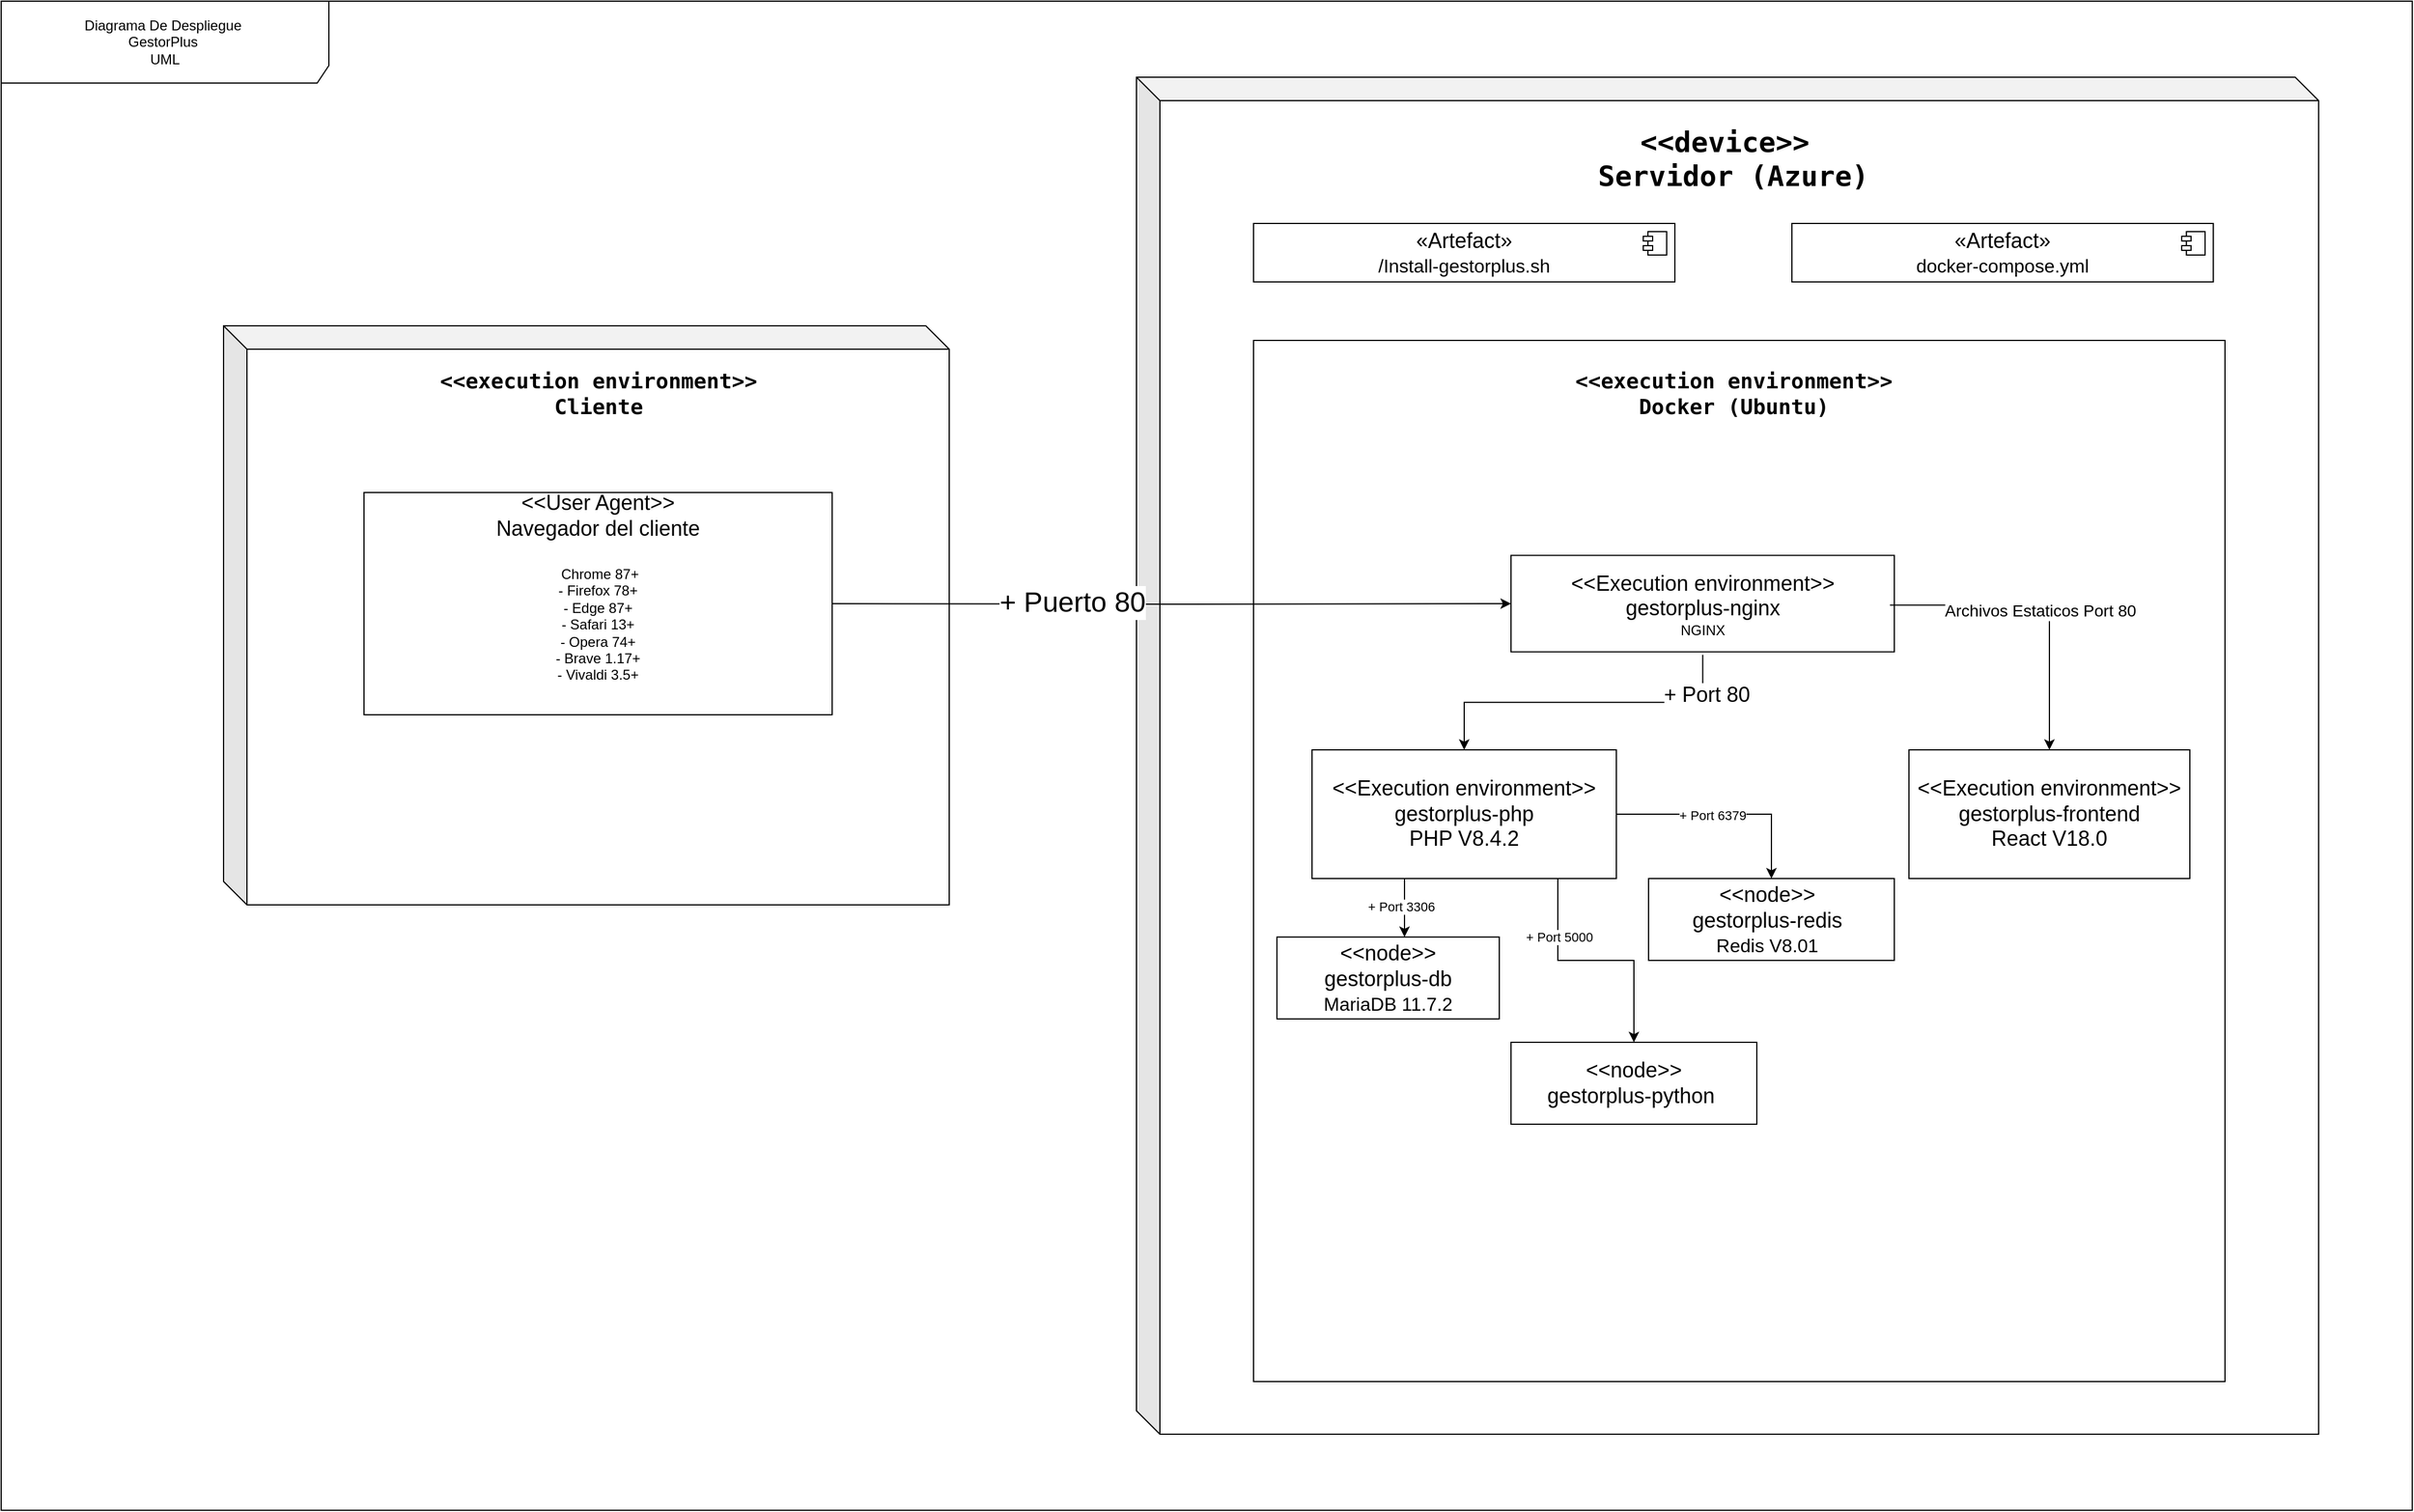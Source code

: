 <mxfile version="26.2.15">
  <diagram name="Page-1" id="gBuXeEMzGLobaRO9ZcyV">
    <mxGraphModel dx="2290" dy="1784" grid="1" gridSize="10" guides="1" tooltips="1" connect="1" arrows="1" fold="1" page="1" pageScale="1" pageWidth="850" pageHeight="1100" math="0" shadow="0">
      <root>
        <mxCell id="0" />
        <mxCell id="1" parent="0" />
        <mxCell id="LmlImwjyLTfHuN8JUYVU-1" value="Diagrama De Despliegue&amp;nbsp;&lt;div&gt;GestorPlus&amp;nbsp;&lt;/div&gt;&lt;div&gt;UML&lt;/div&gt;" style="shape=umlFrame;whiteSpace=wrap;html=1;pointerEvents=0;width=280;height=70;" parent="1" vertex="1">
          <mxGeometry x="-410" y="-160" width="2060" height="1290" as="geometry" />
        </mxCell>
        <mxCell id="LmlImwjyLTfHuN8JUYVU-43" value="" style="shape=cube;whiteSpace=wrap;html=1;boundedLbl=1;backgroundOutline=1;darkOpacity=0.05;darkOpacity2=0.1;" parent="1" vertex="1">
          <mxGeometry x="560" y="-95" width="1010" height="1160" as="geometry" />
        </mxCell>
        <mxCell id="LmlImwjyLTfHuN8JUYVU-44" value="&lt;strong data-end=&quot;345&quot; data-start=&quot;308&quot;&gt;&lt;code data-end=&quot;343&quot; data-start=&quot;310&quot;&gt;&lt;font style=&quot;font-size: 24px;&quot;&gt;&amp;lt;&amp;lt;device&amp;gt;&amp;gt;&amp;nbsp;&lt;/font&gt;&lt;/code&gt;&lt;/strong&gt;&lt;div&gt;&lt;strong data-end=&quot;345&quot; data-start=&quot;308&quot;&gt;&lt;code data-end=&quot;343&quot; data-start=&quot;310&quot;&gt;&lt;font style=&quot;font-size: 24px;&quot;&gt;Servidor (Azure)&lt;/font&gt;&lt;/code&gt;&lt;/strong&gt;&lt;/div&gt;" style="text;html=1;align=center;verticalAlign=middle;whiteSpace=wrap;rounded=0;" parent="1" vertex="1">
          <mxGeometry x="840" y="-60" width="460" height="70" as="geometry" />
        </mxCell>
        <mxCell id="LmlImwjyLTfHuN8JUYVU-46" value="&lt;div&gt;&lt;font style=&quot;font-size: 18px;&quot;&gt;«Artefact»&lt;br&gt;&lt;/font&gt;&lt;/div&gt;&lt;font size=&quot;3&quot;&gt;/Install-gestorplus.sh&lt;/font&gt;" style="html=1;dropTarget=0;whiteSpace=wrap;" parent="1" vertex="1">
          <mxGeometry x="660" y="30" width="360" height="50" as="geometry" />
        </mxCell>
        <mxCell id="LmlImwjyLTfHuN8JUYVU-47" value="" style="shape=module;jettyWidth=8;jettyHeight=4;" parent="LmlImwjyLTfHuN8JUYVU-46" vertex="1">
          <mxGeometry x="1" width="20" height="20" relative="1" as="geometry">
            <mxPoint x="-27" y="7" as="offset" />
          </mxGeometry>
        </mxCell>
        <mxCell id="LmlImwjyLTfHuN8JUYVU-64" value="" style="shape=cube;whiteSpace=wrap;html=1;boundedLbl=1;backgroundOutline=1;darkOpacity=0.05;darkOpacity2=0.1;" parent="1" vertex="1">
          <mxGeometry x="-220" y="117.5" width="620" height="495" as="geometry" />
        </mxCell>
        <mxCell id="LmlImwjyLTfHuN8JUYVU-66" value="&lt;strong data-end=&quot;852&quot; data-start=&quot;814&quot;&gt;&lt;code data-end=&quot;850&quot; data-start=&quot;816&quot;&gt;&lt;font style=&quot;font-size: 18px;&quot;&gt;&amp;lt;&amp;lt;execution environment&amp;gt;&amp;gt; Cliente&lt;/font&gt;&lt;/code&gt;&lt;/strong&gt;" style="text;html=1;align=center;verticalAlign=middle;whiteSpace=wrap;rounded=0;" parent="1" vertex="1">
          <mxGeometry x="-67.5" y="160" width="335" height="30" as="geometry" />
        </mxCell>
        <mxCell id="LmlImwjyLTfHuN8JUYVU-67" value="&lt;div&gt;&lt;font style=&quot;font-size: 18px;&quot;&gt;«Artefact»&lt;br&gt;&lt;/font&gt;&lt;/div&gt;&lt;font size=&quot;3&quot;&gt;docker-compose.yml&lt;/font&gt;" style="html=1;dropTarget=0;whiteSpace=wrap;" parent="1" vertex="1">
          <mxGeometry x="1120" y="30" width="360" height="50" as="geometry" />
        </mxCell>
        <mxCell id="LmlImwjyLTfHuN8JUYVU-68" value="" style="shape=module;jettyWidth=8;jettyHeight=4;" parent="LmlImwjyLTfHuN8JUYVU-67" vertex="1">
          <mxGeometry x="1" width="20" height="20" relative="1" as="geometry">
            <mxPoint x="-27" y="7" as="offset" />
          </mxGeometry>
        </mxCell>
        <mxCell id="LmlImwjyLTfHuN8JUYVU-71" value="" style="rounded=0;whiteSpace=wrap;html=1;" parent="1" vertex="1">
          <mxGeometry x="-100" y="260" width="400" height="190" as="geometry" />
        </mxCell>
        <mxCell id="LmlImwjyLTfHuN8JUYVU-72" value="&lt;span style=&quot;font-size: 18px;&quot;&gt;&amp;lt;&amp;lt;User Agent&amp;gt;&amp;gt;&lt;/span&gt;&lt;div&gt;&lt;span style=&quot;font-size: 18px;&quot;&gt;Navegador del cliente&lt;/span&gt;&lt;/div&gt;" style="text;html=1;align=center;verticalAlign=middle;whiteSpace=wrap;rounded=0;" parent="1" vertex="1">
          <mxGeometry x="-20" y="260" width="240" height="40" as="geometry" />
        </mxCell>
        <mxCell id="LmlImwjyLTfHuN8JUYVU-73" value="&lt;div&gt;&lt;div&gt;&amp;nbsp;Chrome 87+&lt;/div&gt;&lt;div&gt;- Firefox 78+&lt;/div&gt;&lt;div&gt;- Edge 87+&lt;/div&gt;&lt;div&gt;- Safari 13+&lt;/div&gt;&lt;div&gt;- Opera 74+&lt;/div&gt;&lt;div&gt;- Brave 1.17+&lt;/div&gt;&lt;div&gt;- Vivaldi 3.5+&lt;/div&gt;&lt;/div&gt;&lt;div&gt;&lt;br&gt;&lt;/div&gt;" style="text;html=1;align=center;verticalAlign=middle;whiteSpace=wrap;rounded=0;" parent="1" vertex="1">
          <mxGeometry x="-100" y="310" width="400" height="140" as="geometry" />
        </mxCell>
        <mxCell id="LmlImwjyLTfHuN8JUYVU-104" value="" style="rounded=0;whiteSpace=wrap;html=1;" parent="1" vertex="1">
          <mxGeometry x="660" y="130" width="830" height="890" as="geometry" />
        </mxCell>
        <mxCell id="LmlImwjyLTfHuN8JUYVU-105" style="edgeStyle=orthogonalEdgeStyle;rounded=0;orthogonalLoop=1;jettySize=auto;html=1;entryX=0;entryY=0.5;entryDx=0;entryDy=0;" parent="1" target="LmlImwjyLTfHuN8JUYVU-108" edge="1">
          <mxGeometry relative="1" as="geometry">
            <mxPoint x="300" y="355" as="sourcePoint" />
            <mxPoint x="955" y="355" as="targetPoint" />
          </mxGeometry>
        </mxCell>
        <mxCell id="LmlImwjyLTfHuN8JUYVU-106" value="&lt;font style=&quot;font-size: 24px;&quot;&gt;+ Puerto 80&lt;/font&gt;" style="edgeLabel;html=1;align=center;verticalAlign=middle;resizable=0;points=[];" parent="LmlImwjyLTfHuN8JUYVU-105" vertex="1" connectable="0">
          <mxGeometry x="-0.293" y="2" relative="1" as="geometry">
            <mxPoint as="offset" />
          </mxGeometry>
        </mxCell>
        <mxCell id="LmlImwjyLTfHuN8JUYVU-107" value="&lt;strong data-end=&quot;852&quot; data-start=&quot;814&quot;&gt;&lt;code data-end=&quot;850&quot; data-start=&quot;816&quot;&gt;&lt;font style=&quot;font-size: 18px;&quot;&gt;&amp;lt;&amp;lt;execution environment&amp;gt;&amp;gt; Docker (Ubuntu)&lt;/font&gt;&lt;/code&gt;&lt;/strong&gt;" style="text;html=1;align=center;verticalAlign=middle;whiteSpace=wrap;rounded=0;" parent="1" vertex="1">
          <mxGeometry x="902.5" y="150" width="335" height="50" as="geometry" />
        </mxCell>
        <mxCell id="LmlImwjyLTfHuN8JUYVU-108" value="" style="rounded=0;whiteSpace=wrap;html=1;" parent="1" vertex="1">
          <mxGeometry x="880" y="313.75" width="327.5" height="82.5" as="geometry" />
        </mxCell>
        <mxCell id="LmlImwjyLTfHuN8JUYVU-112" style="edgeStyle=orthogonalEdgeStyle;rounded=0;orthogonalLoop=1;jettySize=auto;html=1;entryX=0.5;entryY=0;entryDx=0;entryDy=0;" parent="1" source="LmlImwjyLTfHuN8JUYVU-109" target="LmlImwjyLTfHuN8JUYVU-110" edge="1">
          <mxGeometry relative="1" as="geometry" />
        </mxCell>
        <mxCell id="LmlImwjyLTfHuN8JUYVU-113" value="&lt;font style=&quot;font-size: 14px;&quot;&gt;Archivos Estaticos Port 80&lt;/font&gt;" style="edgeLabel;html=1;align=center;verticalAlign=middle;resizable=0;points=[];" parent="LmlImwjyLTfHuN8JUYVU-112" vertex="1" connectable="0">
          <mxGeometry x="-0.017" y="-4" relative="1" as="geometry">
            <mxPoint as="offset" />
          </mxGeometry>
        </mxCell>
        <mxCell id="LmlImwjyLTfHuN8JUYVU-117" style="edgeStyle=orthogonalEdgeStyle;rounded=0;orthogonalLoop=1;jettySize=auto;html=1;entryX=0.5;entryY=0;entryDx=0;entryDy=0;" parent="1" source="LmlImwjyLTfHuN8JUYVU-109" target="LmlImwjyLTfHuN8JUYVU-116" edge="1">
          <mxGeometry relative="1" as="geometry" />
        </mxCell>
        <mxCell id="LmlImwjyLTfHuN8JUYVU-118" value="&lt;font style=&quot;font-size: 18px;&quot;&gt;+ Port 80&lt;/font&gt;" style="edgeLabel;html=1;align=center;verticalAlign=middle;resizable=0;points=[];" parent="LmlImwjyLTfHuN8JUYVU-117" vertex="1" connectable="0">
          <mxGeometry x="-0.763" y="3" relative="1" as="geometry">
            <mxPoint as="offset" />
          </mxGeometry>
        </mxCell>
        <mxCell id="LmlImwjyLTfHuN8JUYVU-109" value="&lt;font style=&quot;font-size: 18px;&quot;&gt;&amp;lt;&amp;lt;Execution environment&amp;gt;&amp;gt;&lt;br&gt;gestorplus-nginx&lt;/font&gt;&lt;div&gt;NGINX&lt;/div&gt;" style="text;html=1;align=center;verticalAlign=middle;whiteSpace=wrap;rounded=0;" parent="1" vertex="1">
          <mxGeometry x="883.75" y="313.75" width="320" height="85" as="geometry" />
        </mxCell>
        <mxCell id="LmlImwjyLTfHuN8JUYVU-110" value="" style="rounded=0;whiteSpace=wrap;html=1;" parent="1" vertex="1">
          <mxGeometry x="1220" y="480" width="240" height="110" as="geometry" />
        </mxCell>
        <mxCell id="LmlImwjyLTfHuN8JUYVU-111" value="&lt;font style=&quot;font-size: 18px;&quot;&gt;&amp;lt;&amp;lt;Execution environment&amp;gt;&amp;gt;&lt;br&gt;gestorplus-frontend&lt;/font&gt;&lt;div&gt;&lt;span style=&quot;font-size: 18px;&quot;&gt;React V18.0&lt;/span&gt;&lt;/div&gt;" style="text;html=1;align=center;verticalAlign=middle;whiteSpace=wrap;rounded=0;" parent="1" vertex="1">
          <mxGeometry x="1220" y="480" width="240" height="110" as="geometry" />
        </mxCell>
        <mxCell id="LmlImwjyLTfHuN8JUYVU-115" value="" style="rounded=0;whiteSpace=wrap;html=1;" parent="1" vertex="1">
          <mxGeometry x="710" y="480" width="260" height="110" as="geometry" />
        </mxCell>
        <mxCell id="LmlImwjyLTfHuN8JUYVU-126" style="edgeStyle=orthogonalEdgeStyle;rounded=0;orthogonalLoop=1;jettySize=auto;html=1;entryX=0.5;entryY=0;entryDx=0;entryDy=0;" parent="1" source="LmlImwjyLTfHuN8JUYVU-116" target="LmlImwjyLTfHuN8JUYVU-120" edge="1">
          <mxGeometry relative="1" as="geometry">
            <Array as="points">
              <mxPoint x="1103" y="535" />
            </Array>
          </mxGeometry>
        </mxCell>
        <mxCell id="LmlImwjyLTfHuN8JUYVU-131" value="+ Port 6379" style="edgeLabel;html=1;align=center;verticalAlign=middle;resizable=0;points=[];" parent="LmlImwjyLTfHuN8JUYVU-126" vertex="1" connectable="0">
          <mxGeometry x="-0.126" y="-1" relative="1" as="geometry">
            <mxPoint as="offset" />
          </mxGeometry>
        </mxCell>
        <mxCell id="LmlImwjyLTfHuN8JUYVU-127" style="edgeStyle=orthogonalEdgeStyle;rounded=0;orthogonalLoop=1;jettySize=auto;html=1;" parent="1" source="LmlImwjyLTfHuN8JUYVU-116" target="LmlImwjyLTfHuN8JUYVU-119" edge="1">
          <mxGeometry relative="1" as="geometry">
            <Array as="points">
              <mxPoint x="789" y="620" />
              <mxPoint x="789" y="620" />
            </Array>
          </mxGeometry>
        </mxCell>
        <mxCell id="LmlImwjyLTfHuN8JUYVU-130" value="+ Port 3306" style="edgeLabel;html=1;align=center;verticalAlign=middle;resizable=0;points=[];" parent="LmlImwjyLTfHuN8JUYVU-127" vertex="1" connectable="0">
          <mxGeometry x="-0.051" y="-3" relative="1" as="geometry">
            <mxPoint as="offset" />
          </mxGeometry>
        </mxCell>
        <mxCell id="NVjSIyT8Em-8T_ZCBkI2-10" style="edgeStyle=orthogonalEdgeStyle;rounded=0;orthogonalLoop=1;jettySize=auto;html=1;" parent="1" source="LmlImwjyLTfHuN8JUYVU-116" target="NVjSIyT8Em-8T_ZCBkI2-3" edge="1">
          <mxGeometry relative="1" as="geometry">
            <Array as="points">
              <mxPoint x="920" y="660" />
              <mxPoint x="985" y="660" />
            </Array>
          </mxGeometry>
        </mxCell>
        <mxCell id="NVjSIyT8Em-8T_ZCBkI2-11" value="+ Port 5000" style="edgeLabel;html=1;align=center;verticalAlign=middle;resizable=0;points=[];" parent="NVjSIyT8Em-8T_ZCBkI2-10" vertex="1" connectable="0">
          <mxGeometry x="-0.512" y="1" relative="1" as="geometry">
            <mxPoint as="offset" />
          </mxGeometry>
        </mxCell>
        <mxCell id="LmlImwjyLTfHuN8JUYVU-116" value="&lt;font style=&quot;font-size: 18px;&quot;&gt;&amp;lt;&amp;lt;Execution environment&amp;gt;&amp;gt;&lt;br&gt;gestorplus-php&lt;/font&gt;&lt;div&gt;&lt;font style=&quot;font-size: 18px;&quot;&gt;PHP V8.4.2&lt;/font&gt;&lt;/div&gt;" style="text;html=1;align=center;verticalAlign=middle;whiteSpace=wrap;rounded=0;" parent="1" vertex="1">
          <mxGeometry x="710" y="480" width="260" height="110" as="geometry" />
        </mxCell>
        <mxCell id="LmlImwjyLTfHuN8JUYVU-119" value="" style="rounded=0;whiteSpace=wrap;html=1;" parent="1" vertex="1">
          <mxGeometry x="680" y="640" width="190" height="70" as="geometry" />
        </mxCell>
        <mxCell id="LmlImwjyLTfHuN8JUYVU-120" value="" style="rounded=0;whiteSpace=wrap;html=1;" parent="1" vertex="1">
          <mxGeometry x="997.5" y="590" width="210" height="70" as="geometry" />
        </mxCell>
        <mxCell id="LmlImwjyLTfHuN8JUYVU-128" value="&lt;font style=&quot;font-size: 18px;&quot;&gt;&amp;lt;&amp;lt;node&amp;gt;&amp;gt;&lt;br&gt;gestorplus-db&lt;/font&gt;&lt;div&gt;&lt;font size=&quot;3&quot;&gt;MariaDB 11.7.2&lt;/font&gt;&lt;/div&gt;" style="text;html=1;align=center;verticalAlign=middle;whiteSpace=wrap;rounded=0;" parent="1" vertex="1">
          <mxGeometry x="681.88" y="640" width="186.25" height="70" as="geometry" />
        </mxCell>
        <mxCell id="LmlImwjyLTfHuN8JUYVU-129" value="&lt;font style=&quot;font-size: 18px;&quot;&gt;&amp;lt;&amp;lt;node&amp;gt;&amp;gt;&lt;br&gt;gestorplus-redis&lt;/font&gt;&lt;div&gt;&lt;font size=&quot;3&quot;&gt;Redis V8.01&lt;/font&gt;&lt;/div&gt;" style="text;html=1;align=center;verticalAlign=middle;whiteSpace=wrap;rounded=0;" parent="1" vertex="1">
          <mxGeometry x="993.75" y="590" width="210" height="70" as="geometry" />
        </mxCell>
        <mxCell id="NVjSIyT8Em-8T_ZCBkI2-5" value="&lt;font style=&quot;font-size: 18px;&quot;&gt;&amp;lt;&amp;lt;node&amp;gt;&amp;gt;&lt;br&gt;&lt;/font&gt;&lt;div&gt;&lt;span style=&quot;font-size: 18px;&quot;&gt;gestorplus-backend-python&lt;/span&gt;&lt;/div&gt;" style="text;html=1;align=center;verticalAlign=middle;whiteSpace=wrap;rounded=0;" parent="1" vertex="1">
          <mxGeometry x="891.88" y="730" width="186.25" height="70" as="geometry" />
        </mxCell>
        <mxCell id="NVjSIyT8Em-8T_ZCBkI2-3" value="" style="rounded=0;whiteSpace=wrap;html=1;" parent="1" vertex="1">
          <mxGeometry x="880" y="730" width="210" height="70" as="geometry" />
        </mxCell>
        <mxCell id="NVjSIyT8Em-8T_ZCBkI2-12" value="&lt;font style=&quot;font-size: 18px;&quot;&gt;&amp;lt;&amp;lt;node&amp;gt;&amp;gt;&lt;br&gt;&lt;/font&gt;&lt;div&gt;&lt;span style=&quot;font-size: 18px;&quot;&gt;gestorplus-python&amp;nbsp;&lt;/span&gt;&lt;/div&gt;" style="text;html=1;align=center;verticalAlign=middle;whiteSpace=wrap;rounded=0;" parent="1" vertex="1">
          <mxGeometry x="880" y="730" width="210" height="70" as="geometry" />
        </mxCell>
      </root>
    </mxGraphModel>
  </diagram>
</mxfile>
